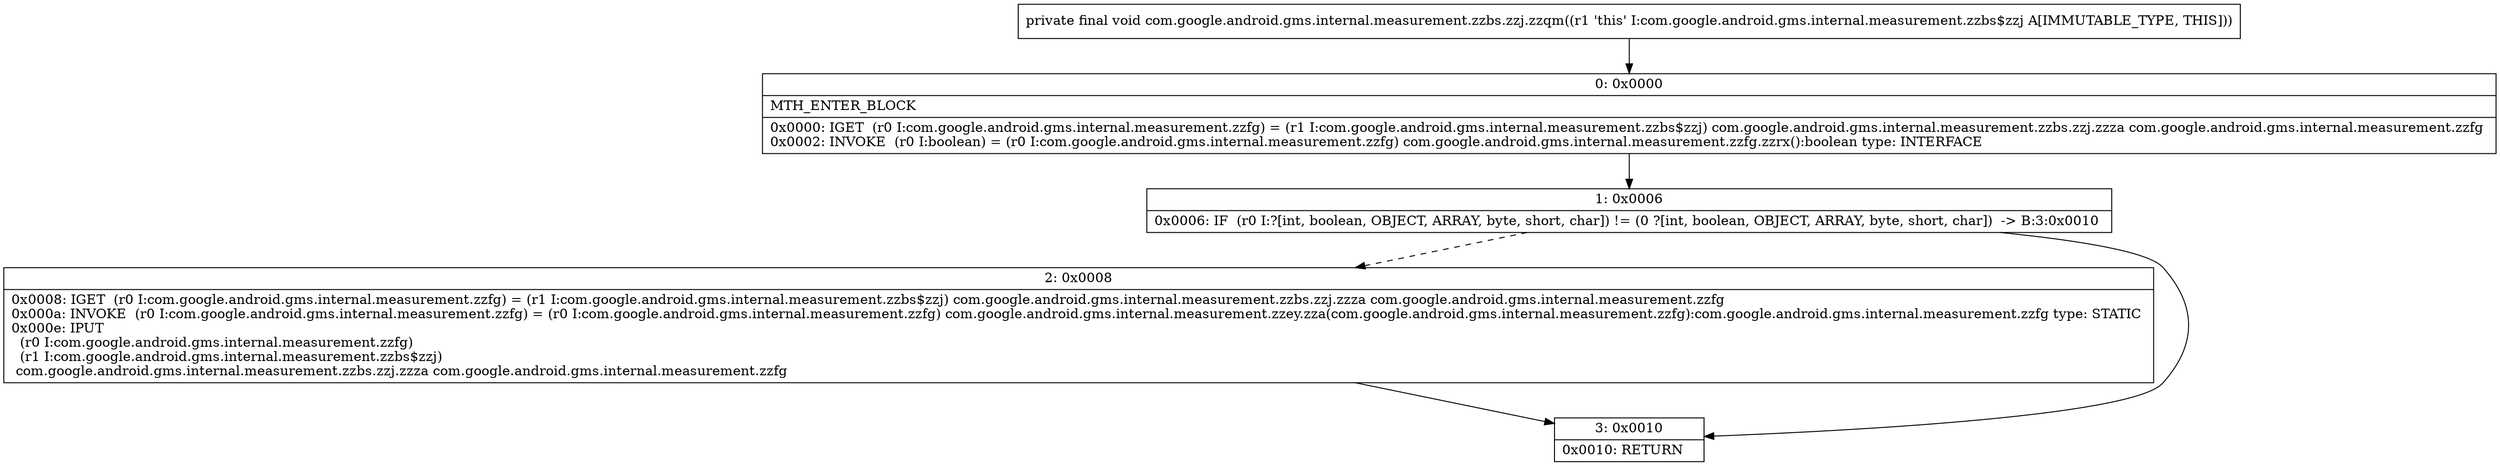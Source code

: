 digraph "CFG forcom.google.android.gms.internal.measurement.zzbs.zzj.zzqm()V" {
Node_0 [shape=record,label="{0\:\ 0x0000|MTH_ENTER_BLOCK\l|0x0000: IGET  (r0 I:com.google.android.gms.internal.measurement.zzfg) = (r1 I:com.google.android.gms.internal.measurement.zzbs$zzj) com.google.android.gms.internal.measurement.zzbs.zzj.zzza com.google.android.gms.internal.measurement.zzfg \l0x0002: INVOKE  (r0 I:boolean) = (r0 I:com.google.android.gms.internal.measurement.zzfg) com.google.android.gms.internal.measurement.zzfg.zzrx():boolean type: INTERFACE \l}"];
Node_1 [shape=record,label="{1\:\ 0x0006|0x0006: IF  (r0 I:?[int, boolean, OBJECT, ARRAY, byte, short, char]) != (0 ?[int, boolean, OBJECT, ARRAY, byte, short, char])  \-\> B:3:0x0010 \l}"];
Node_2 [shape=record,label="{2\:\ 0x0008|0x0008: IGET  (r0 I:com.google.android.gms.internal.measurement.zzfg) = (r1 I:com.google.android.gms.internal.measurement.zzbs$zzj) com.google.android.gms.internal.measurement.zzbs.zzj.zzza com.google.android.gms.internal.measurement.zzfg \l0x000a: INVOKE  (r0 I:com.google.android.gms.internal.measurement.zzfg) = (r0 I:com.google.android.gms.internal.measurement.zzfg) com.google.android.gms.internal.measurement.zzey.zza(com.google.android.gms.internal.measurement.zzfg):com.google.android.gms.internal.measurement.zzfg type: STATIC \l0x000e: IPUT  \l  (r0 I:com.google.android.gms.internal.measurement.zzfg)\l  (r1 I:com.google.android.gms.internal.measurement.zzbs$zzj)\l com.google.android.gms.internal.measurement.zzbs.zzj.zzza com.google.android.gms.internal.measurement.zzfg \l}"];
Node_3 [shape=record,label="{3\:\ 0x0010|0x0010: RETURN   \l}"];
MethodNode[shape=record,label="{private final void com.google.android.gms.internal.measurement.zzbs.zzj.zzqm((r1 'this' I:com.google.android.gms.internal.measurement.zzbs$zzj A[IMMUTABLE_TYPE, THIS])) }"];
MethodNode -> Node_0;
Node_0 -> Node_1;
Node_1 -> Node_2[style=dashed];
Node_1 -> Node_3;
Node_2 -> Node_3;
}

